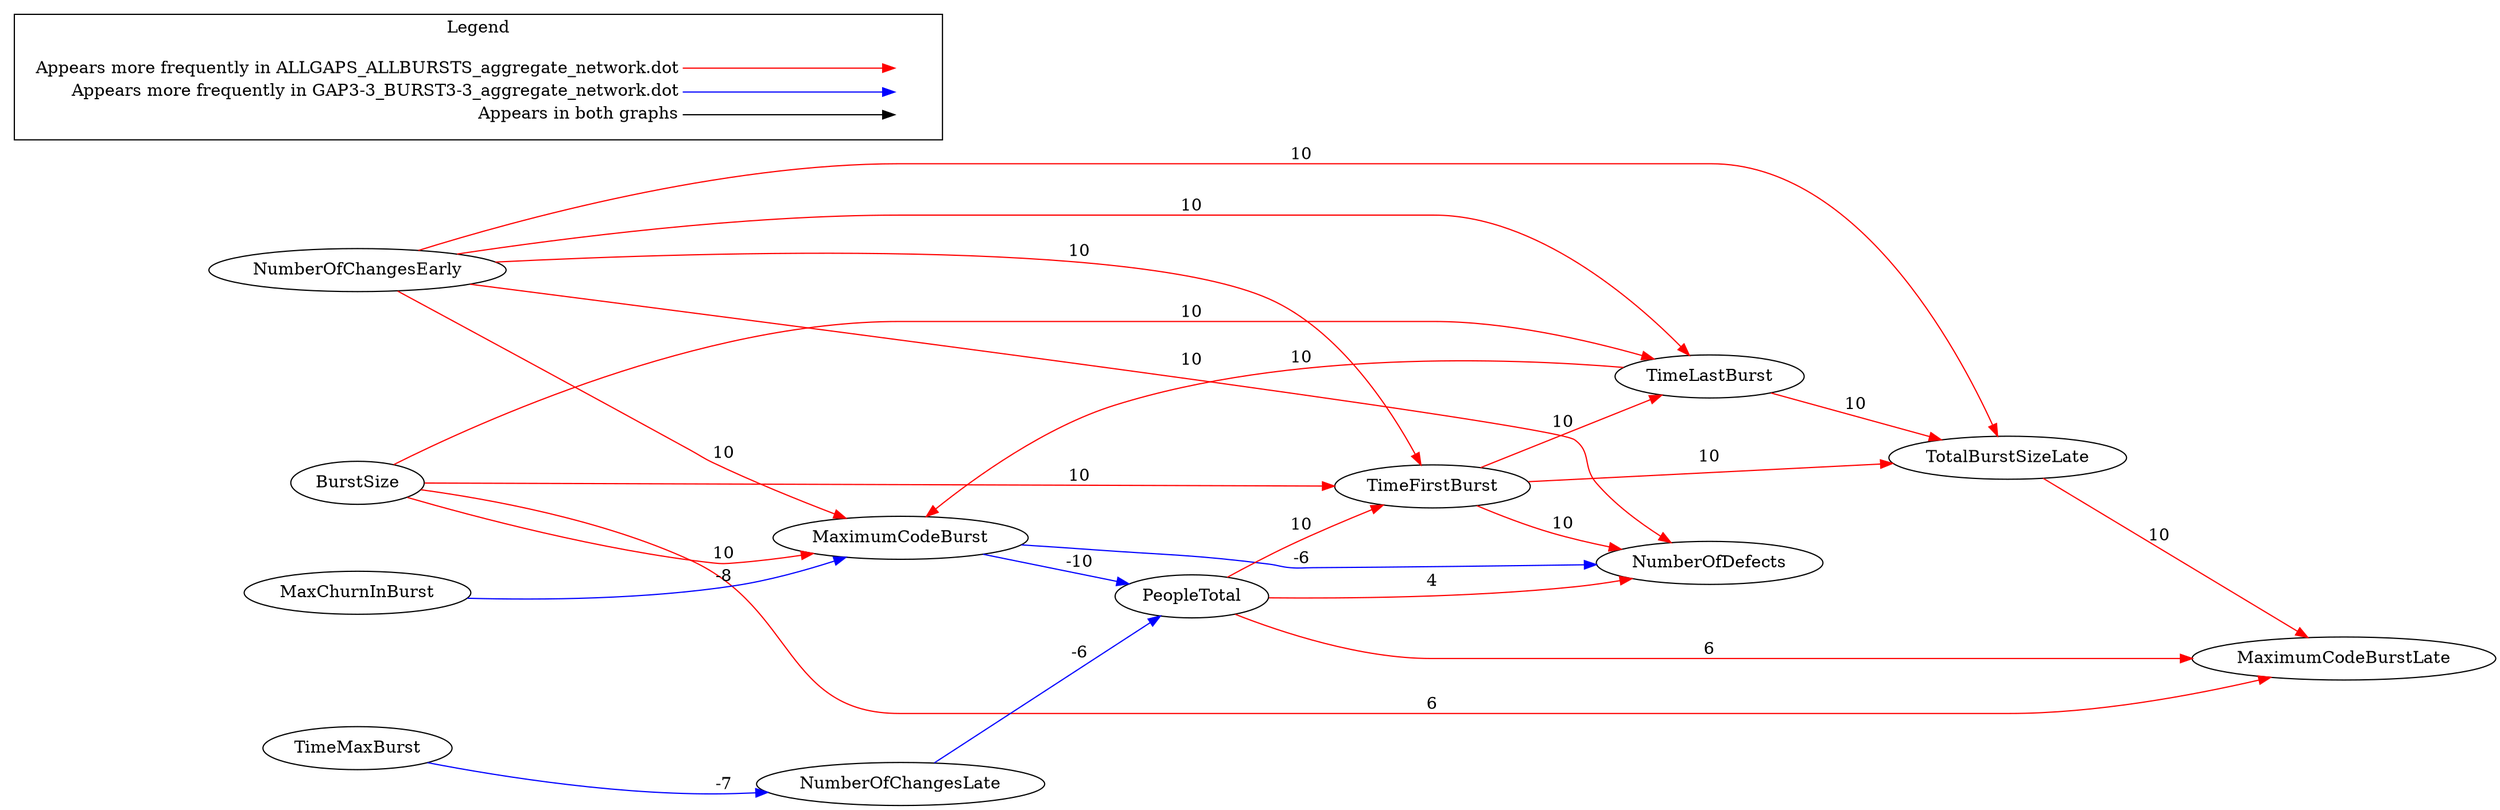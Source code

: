 digraph {
NumberOfChangesEarly -> MaximumCodeBurst[label="10",weight="10", color="red"];
NumberOfChangesEarly -> NumberOfDefects[label="10",weight="10", color="red"];
NumberOfChangesEarly -> TotalBurstSizeLate[label="10",weight="10", color="red"];
NumberOfChangesEarly -> TimeLastBurst[label="10",weight="10", color="red"];
NumberOfChangesEarly -> TimeFirstBurst[label="10",weight="10", color="red"];
BurstSize -> MaximumCodeBurst[label="10",weight="10", color="red"];
BurstSize -> TimeLastBurst[label="10",weight="10", color="red"];
BurstSize -> TimeFirstBurst[label="10",weight="10", color="red"];
TotalBurstSizeLate -> MaximumCodeBurstLate[label="10",weight="10", color="red"];
TimeLastBurst -> MaximumCodeBurst[label="10",weight="10", color="red"];
TimeLastBurst -> TotalBurstSizeLate[label="10",weight="10", color="red"];
TimeFirstBurst -> NumberOfDefects[label="10",weight="10", color="red"];
TimeFirstBurst -> TotalBurstSizeLate[label="10",weight="10", color="red"];
TimeFirstBurst -> TimeLastBurst[label="10",weight="10", color="red"];
PeopleTotal -> TimeFirstBurst[label="10",weight="10", color="red"];
BurstSize -> MaximumCodeBurstLate[label="6",weight="6", color="red"];
PeopleTotal -> MaximumCodeBurstLate[label="6",weight="6", color="red"];
PeopleTotal -> NumberOfDefects[label="4",weight="4", color="red"];
NumberOfChangesLate -> PeopleTotal[label="-6",weight="-6", color="blue"];
MaximumCodeBurst -> NumberOfDefects[label="-6",weight="-6", color="blue"];
TimeMaxBurst -> NumberOfChangesLate[label="-7",weight="-7", color="blue"];
MaxChurnInBurst -> MaximumCodeBurst[label="-8",weight="-8", color="blue"];
MaximumCodeBurst -> PeopleTotal[label="-10",weight="-10", color="blue"];

  rankdir=LR
  node [shape=plaintext]
  subgraph cluster_01 { 
    label = "Legend";
    key [label=<<table border="0" cellpadding="2" cellspacing="0" cellborder="0">
      <tr><td align="right" port="i1">Appears more frequently in ALLGAPS_ALLBURSTS_aggregate_network.dot</td></tr>
      <tr><td align="right" port="i2">Appears more frequently in GAP3-3_BURST3-3_aggregate_network.dot</td></tr>
      <tr><td align="right" port="i3">Appears in both graphs</td></tr>
      </table>>]
    key2 [label=<<table border="0" cellpadding="2" cellspacing="0" cellborder="0">
      <tr><td port="i1">&nbsp;</td></tr>
      <tr><td port="i2">&nbsp;</td></tr>
      <tr><td port="i3">&nbsp;</td></tr>
      </table>>]
    key:i1:e -> key2:i1:w [color=red]
    key:i2:e -> key2:i2:w [color=blue]
    key:i3:e -> key2:i3:w [color=black]
  }
}